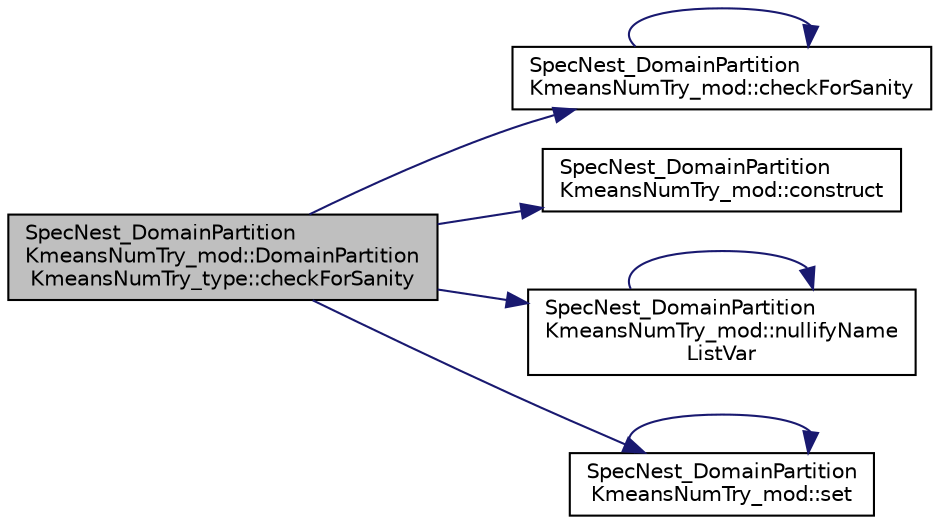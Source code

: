 digraph "SpecNest_DomainPartitionKmeansNumTry_mod::DomainPartitionKmeansNumTry_type::checkForSanity"
{
 // LATEX_PDF_SIZE
  edge [fontname="Helvetica",fontsize="10",labelfontname="Helvetica",labelfontsize="10"];
  node [fontname="Helvetica",fontsize="10",shape=record];
  rankdir="LR";
  Node1 [label="SpecNest_DomainPartition\lKmeansNumTry_mod::DomainPartition\lKmeansNumTry_type::checkForSanity",height=0.2,width=0.4,color="black", fillcolor="grey75", style="filled", fontcolor="black",tooltip=" "];
  Node1 -> Node2 [color="midnightblue",fontsize="10",style="solid",fontname="Helvetica"];
  Node2 [label="SpecNest_DomainPartition\lKmeansNumTry_mod::checkForSanity",height=0.2,width=0.4,color="black", fillcolor="white", style="filled",URL="$namespaceSpecNest__DomainPartitionKmeansNumTry__mod.html#ac6e713ac6fe91c4edbc496ccb8e29b8c",tooltip=" "];
  Node2 -> Node2 [color="midnightblue",fontsize="10",style="solid",fontname="Helvetica"];
  Node1 -> Node3 [color="midnightblue",fontsize="10",style="solid",fontname="Helvetica"];
  Node3 [label="SpecNest_DomainPartition\lKmeansNumTry_mod::construct",height=0.2,width=0.4,color="black", fillcolor="white", style="filled",URL="$namespaceSpecNest__DomainPartitionKmeansNumTry__mod.html#a8e8f2ad31e8b930f38b47e0c6eff161d",tooltip=" "];
  Node1 -> Node4 [color="midnightblue",fontsize="10",style="solid",fontname="Helvetica"];
  Node4 [label="SpecNest_DomainPartition\lKmeansNumTry_mod::nullifyName\lListVar",height=0.2,width=0.4,color="black", fillcolor="white", style="filled",URL="$namespaceSpecNest__DomainPartitionKmeansNumTry__mod.html#a846c1500cd1c91db009f489f5de58e19",tooltip=" "];
  Node4 -> Node4 [color="midnightblue",fontsize="10",style="solid",fontname="Helvetica"];
  Node1 -> Node5 [color="midnightblue",fontsize="10",style="solid",fontname="Helvetica"];
  Node5 [label="SpecNest_DomainPartition\lKmeansNumTry_mod::set",height=0.2,width=0.4,color="black", fillcolor="white", style="filled",URL="$namespaceSpecNest__DomainPartitionKmeansNumTry__mod.html#a1c2d7896c5b88e7df97e69b9ceb31407",tooltip=" "];
  Node5 -> Node5 [color="midnightblue",fontsize="10",style="solid",fontname="Helvetica"];
}
